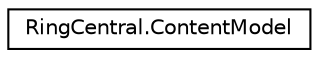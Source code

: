 digraph "Graphical Class Hierarchy"
{
 // LATEX_PDF_SIZE
  edge [fontname="Helvetica",fontsize="10",labelfontname="Helvetica",labelfontsize="10"];
  node [fontname="Helvetica",fontsize="10",shape=record];
  rankdir="LR";
  Node0 [label="RingCentral.ContentModel",height=0.2,width=0.4,color="black", fillcolor="white", style="filled",URL="$classRingCentral_1_1ContentModel.html",tooltip=" "];
}
